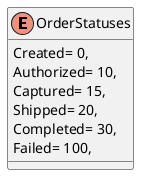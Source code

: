 @startuml
enum OrderStatuses {
    Created= 0,
    Authorized= 10,
    Captured= 15,
    Shipped= 20,
    Completed= 30,
    Failed= 100,
}
@enduml

